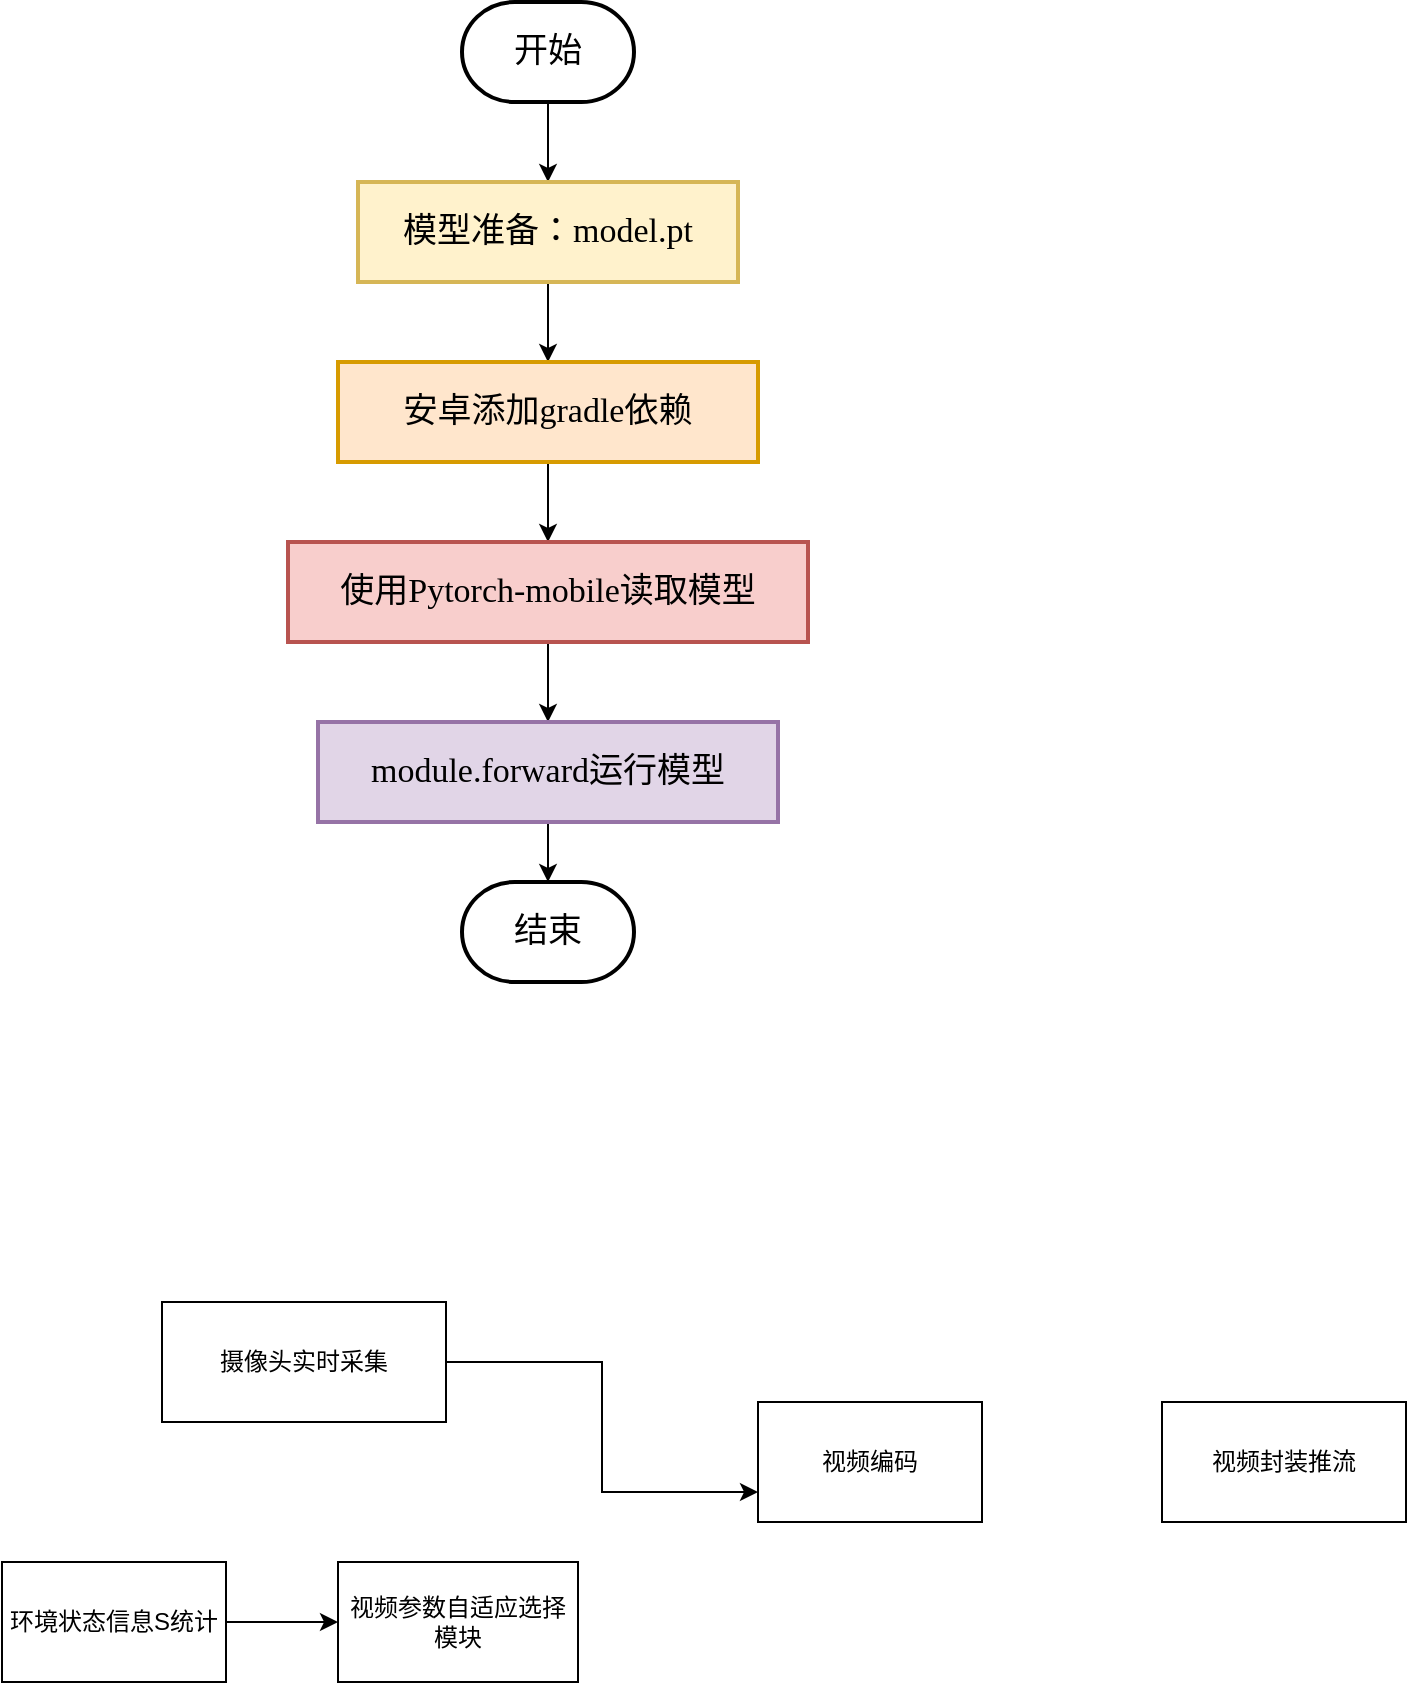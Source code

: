 <mxfile version="21.3.7" type="github">
  <diagram name="第 1 页" id="f4Uu8eJawplDiNoMEJFQ">
    <mxGraphModel dx="911" dy="508" grid="1" gridSize="10" guides="1" tooltips="1" connect="1" arrows="1" fold="1" page="1" pageScale="1" pageWidth="827" pageHeight="1169" math="0" shadow="0">
      <root>
        <mxCell id="0" />
        <mxCell id="1" parent="0" />
        <mxCell id="Ffq1vbMqPe90Hvpq9Xvl-3" value="" style="edgeStyle=orthogonalEdgeStyle;rounded=0;orthogonalLoop=1;jettySize=auto;html=1;fontFamily=Lucida Console;fontSize=17;" edge="1" parent="1" source="Ffq1vbMqPe90Hvpq9Xvl-1" target="Ffq1vbMqPe90Hvpq9Xvl-2">
          <mxGeometry relative="1" as="geometry" />
        </mxCell>
        <mxCell id="Ffq1vbMqPe90Hvpq9Xvl-1" value="开始" style="strokeWidth=2;html=1;shape=mxgraph.flowchart.terminator;whiteSpace=wrap;fontFamily=Lucida Console;fontSize=17;" vertex="1" parent="1">
          <mxGeometry x="320" y="180" width="86" height="50" as="geometry" />
        </mxCell>
        <mxCell id="Ffq1vbMqPe90Hvpq9Xvl-5" value="" style="edgeStyle=orthogonalEdgeStyle;rounded=0;orthogonalLoop=1;jettySize=auto;html=1;fontFamily=Lucida Console;fontSize=17;" edge="1" parent="1" source="Ffq1vbMqPe90Hvpq9Xvl-2" target="Ffq1vbMqPe90Hvpq9Xvl-4">
          <mxGeometry relative="1" as="geometry" />
        </mxCell>
        <mxCell id="Ffq1vbMqPe90Hvpq9Xvl-2" value="模型准备：model.pt" style="whiteSpace=wrap;html=1;strokeWidth=2;fontFamily=Lucida Console;fontSize=17;fillColor=#fff2cc;strokeColor=#d6b656;" vertex="1" parent="1">
          <mxGeometry x="268" y="270" width="190" height="50" as="geometry" />
        </mxCell>
        <mxCell id="Ffq1vbMqPe90Hvpq9Xvl-7" value="" style="edgeStyle=orthogonalEdgeStyle;rounded=0;orthogonalLoop=1;jettySize=auto;html=1;fontFamily=Lucida Console;fontSize=17;" edge="1" parent="1" source="Ffq1vbMqPe90Hvpq9Xvl-4" target="Ffq1vbMqPe90Hvpq9Xvl-6">
          <mxGeometry relative="1" as="geometry" />
        </mxCell>
        <mxCell id="Ffq1vbMqPe90Hvpq9Xvl-4" value="安卓添加gradle依赖" style="whiteSpace=wrap;html=1;strokeWidth=2;fontFamily=Lucida Console;fontSize=17;fillColor=#ffe6cc;strokeColor=#d79b00;" vertex="1" parent="1">
          <mxGeometry x="258" y="360" width="210" height="50" as="geometry" />
        </mxCell>
        <mxCell id="Ffq1vbMqPe90Hvpq9Xvl-9" value="" style="edgeStyle=orthogonalEdgeStyle;rounded=0;orthogonalLoop=1;jettySize=auto;html=1;fontFamily=Lucida Console;fontSize=17;" edge="1" parent="1" source="Ffq1vbMqPe90Hvpq9Xvl-6" target="Ffq1vbMqPe90Hvpq9Xvl-8">
          <mxGeometry relative="1" as="geometry" />
        </mxCell>
        <mxCell id="Ffq1vbMqPe90Hvpq9Xvl-6" value="使用Pytorch-mobile读取模型" style="whiteSpace=wrap;html=1;strokeWidth=2;fontFamily=Lucida Console;fontSize=17;fillColor=#f8cecc;strokeColor=#b85450;" vertex="1" parent="1">
          <mxGeometry x="233" y="450" width="260" height="50" as="geometry" />
        </mxCell>
        <mxCell id="Ffq1vbMqPe90Hvpq9Xvl-11" value="" style="edgeStyle=orthogonalEdgeStyle;rounded=0;orthogonalLoop=1;jettySize=auto;html=1;entryX=0.5;entryY=0;entryDx=0;entryDy=0;entryPerimeter=0;fontFamily=Lucida Console;fontSize=17;" edge="1" parent="1" source="Ffq1vbMqPe90Hvpq9Xvl-8" target="Ffq1vbMqPe90Hvpq9Xvl-12">
          <mxGeometry relative="1" as="geometry">
            <mxPoint x="363" y="790" as="targetPoint" />
          </mxGeometry>
        </mxCell>
        <mxCell id="Ffq1vbMqPe90Hvpq9Xvl-8" value="module.forward运行模型" style="whiteSpace=wrap;html=1;strokeWidth=2;fontFamily=Lucida Console;fontSize=17;fillColor=#e1d5e7;strokeColor=#9673a6;" vertex="1" parent="1">
          <mxGeometry x="248" y="540" width="230" height="50" as="geometry" />
        </mxCell>
        <mxCell id="Ffq1vbMqPe90Hvpq9Xvl-12" value="结束" style="strokeWidth=2;html=1;shape=mxgraph.flowchart.terminator;whiteSpace=wrap;fontFamily=Lucida Console;fontSize=17;" vertex="1" parent="1">
          <mxGeometry x="320" y="620" width="86" height="50" as="geometry" />
        </mxCell>
        <mxCell id="Ffq1vbMqPe90Hvpq9Xvl-22" value="" style="edgeStyle=orthogonalEdgeStyle;rounded=0;orthogonalLoop=1;jettySize=auto;html=1;entryX=0;entryY=0.75;entryDx=0;entryDy=0;" edge="1" parent="1" source="Ffq1vbMqPe90Hvpq9Xvl-13" target="Ffq1vbMqPe90Hvpq9Xvl-19">
          <mxGeometry relative="1" as="geometry" />
        </mxCell>
        <mxCell id="Ffq1vbMqPe90Hvpq9Xvl-13" value="摄像头实时采集" style="rounded=0;whiteSpace=wrap;html=1;" vertex="1" parent="1">
          <mxGeometry x="170" y="830" width="142" height="60" as="geometry" />
        </mxCell>
        <mxCell id="Ffq1vbMqPe90Hvpq9Xvl-15" value="视频参数自适应选择模块" style="rounded=0;whiteSpace=wrap;html=1;" vertex="1" parent="1">
          <mxGeometry x="258" y="960" width="120" height="60" as="geometry" />
        </mxCell>
        <mxCell id="Ffq1vbMqPe90Hvpq9Xvl-20" value="" style="edgeStyle=orthogonalEdgeStyle;rounded=0;orthogonalLoop=1;jettySize=auto;html=1;" edge="1" parent="1" source="Ffq1vbMqPe90Hvpq9Xvl-17" target="Ffq1vbMqPe90Hvpq9Xvl-15">
          <mxGeometry relative="1" as="geometry" />
        </mxCell>
        <mxCell id="Ffq1vbMqPe90Hvpq9Xvl-17" value="环境状态信息S统计" style="rounded=0;whiteSpace=wrap;html=1;" vertex="1" parent="1">
          <mxGeometry x="90" y="960" width="112" height="60" as="geometry" />
        </mxCell>
        <mxCell id="Ffq1vbMqPe90Hvpq9Xvl-18" value="视频封装推流" style="rounded=0;whiteSpace=wrap;html=1;" vertex="1" parent="1">
          <mxGeometry x="670" y="880" width="122" height="60" as="geometry" />
        </mxCell>
        <mxCell id="Ffq1vbMqPe90Hvpq9Xvl-19" value="视频编码" style="rounded=0;whiteSpace=wrap;html=1;" vertex="1" parent="1">
          <mxGeometry x="468" y="880" width="112" height="60" as="geometry" />
        </mxCell>
      </root>
    </mxGraphModel>
  </diagram>
</mxfile>

